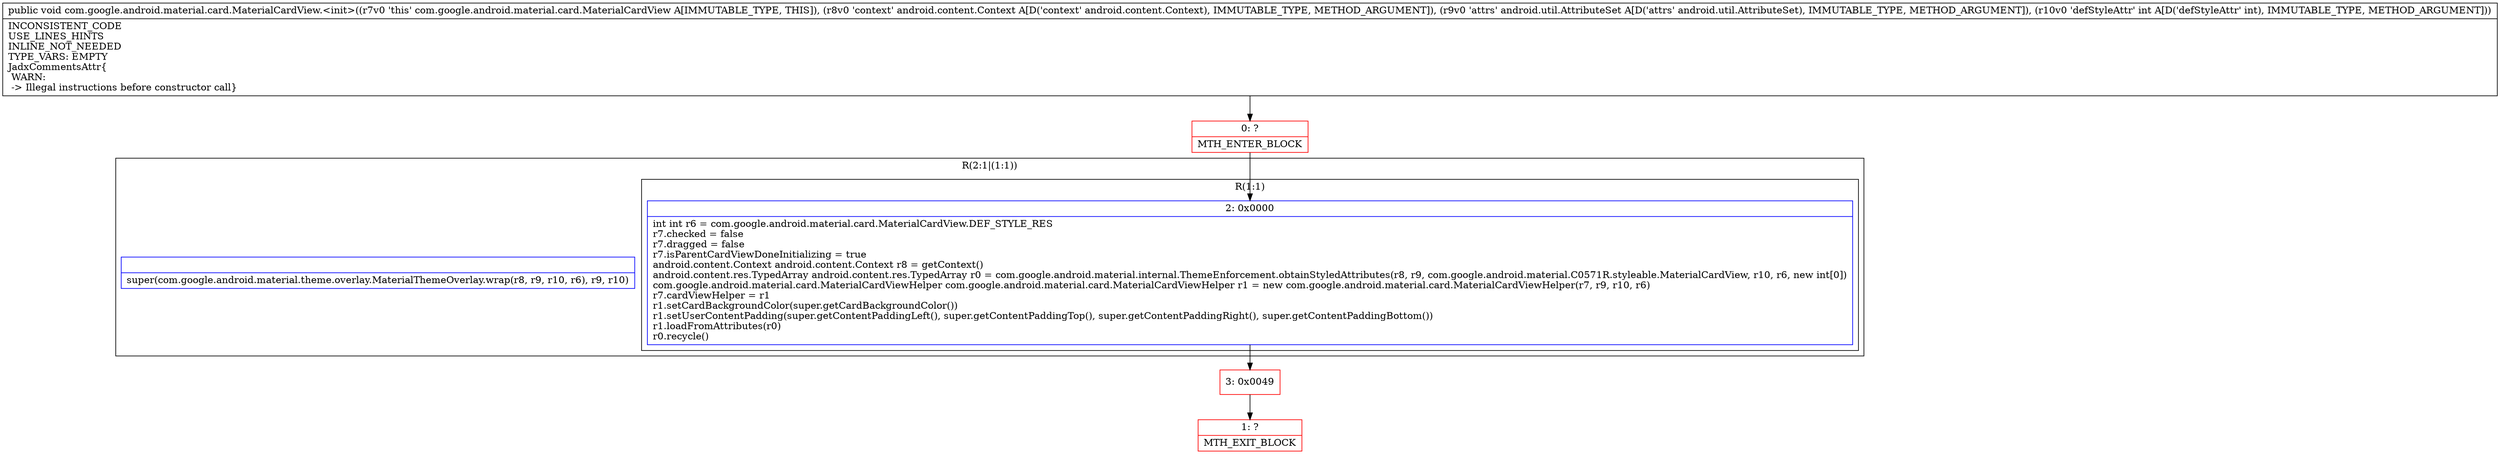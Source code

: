 digraph "CFG forcom.google.android.material.card.MaterialCardView.\<init\>(Landroid\/content\/Context;Landroid\/util\/AttributeSet;I)V" {
subgraph cluster_Region_1335259195 {
label = "R(2:1|(1:1))";
node [shape=record,color=blue];
Node_InsnContainer_420909979 [shape=record,label="{|super(com.google.android.material.theme.overlay.MaterialThemeOverlay.wrap(r8, r9, r10, r6), r9, r10)\l}"];
subgraph cluster_Region_2125609750 {
label = "R(1:1)";
node [shape=record,color=blue];
Node_2 [shape=record,label="{2\:\ 0x0000|int int r6 = com.google.android.material.card.MaterialCardView.DEF_STYLE_RES\lr7.checked = false\lr7.dragged = false\lr7.isParentCardViewDoneInitializing = true\landroid.content.Context android.content.Context r8 = getContext()\landroid.content.res.TypedArray android.content.res.TypedArray r0 = com.google.android.material.internal.ThemeEnforcement.obtainStyledAttributes(r8, r9, com.google.android.material.C0571R.styleable.MaterialCardView, r10, r6, new int[0])\lcom.google.android.material.card.MaterialCardViewHelper com.google.android.material.card.MaterialCardViewHelper r1 = new com.google.android.material.card.MaterialCardViewHelper(r7, r9, r10, r6)\lr7.cardViewHelper = r1\lr1.setCardBackgroundColor(super.getCardBackgroundColor())\lr1.setUserContentPadding(super.getContentPaddingLeft(), super.getContentPaddingTop(), super.getContentPaddingRight(), super.getContentPaddingBottom())\lr1.loadFromAttributes(r0)\lr0.recycle()\l}"];
}
}
Node_0 [shape=record,color=red,label="{0\:\ ?|MTH_ENTER_BLOCK\l}"];
Node_3 [shape=record,color=red,label="{3\:\ 0x0049}"];
Node_1 [shape=record,color=red,label="{1\:\ ?|MTH_EXIT_BLOCK\l}"];
MethodNode[shape=record,label="{public void com.google.android.material.card.MaterialCardView.\<init\>((r7v0 'this' com.google.android.material.card.MaterialCardView A[IMMUTABLE_TYPE, THIS]), (r8v0 'context' android.content.Context A[D('context' android.content.Context), IMMUTABLE_TYPE, METHOD_ARGUMENT]), (r9v0 'attrs' android.util.AttributeSet A[D('attrs' android.util.AttributeSet), IMMUTABLE_TYPE, METHOD_ARGUMENT]), (r10v0 'defStyleAttr' int A[D('defStyleAttr' int), IMMUTABLE_TYPE, METHOD_ARGUMENT]))  | INCONSISTENT_CODE\lUSE_LINES_HINTS\lINLINE_NOT_NEEDED\lTYPE_VARS: EMPTY\lJadxCommentsAttr\{\l WARN: \l \-\> Illegal instructions before constructor call\}\l}"];
MethodNode -> Node_0;Node_2 -> Node_3;
Node_0 -> Node_2;
Node_3 -> Node_1;
}

